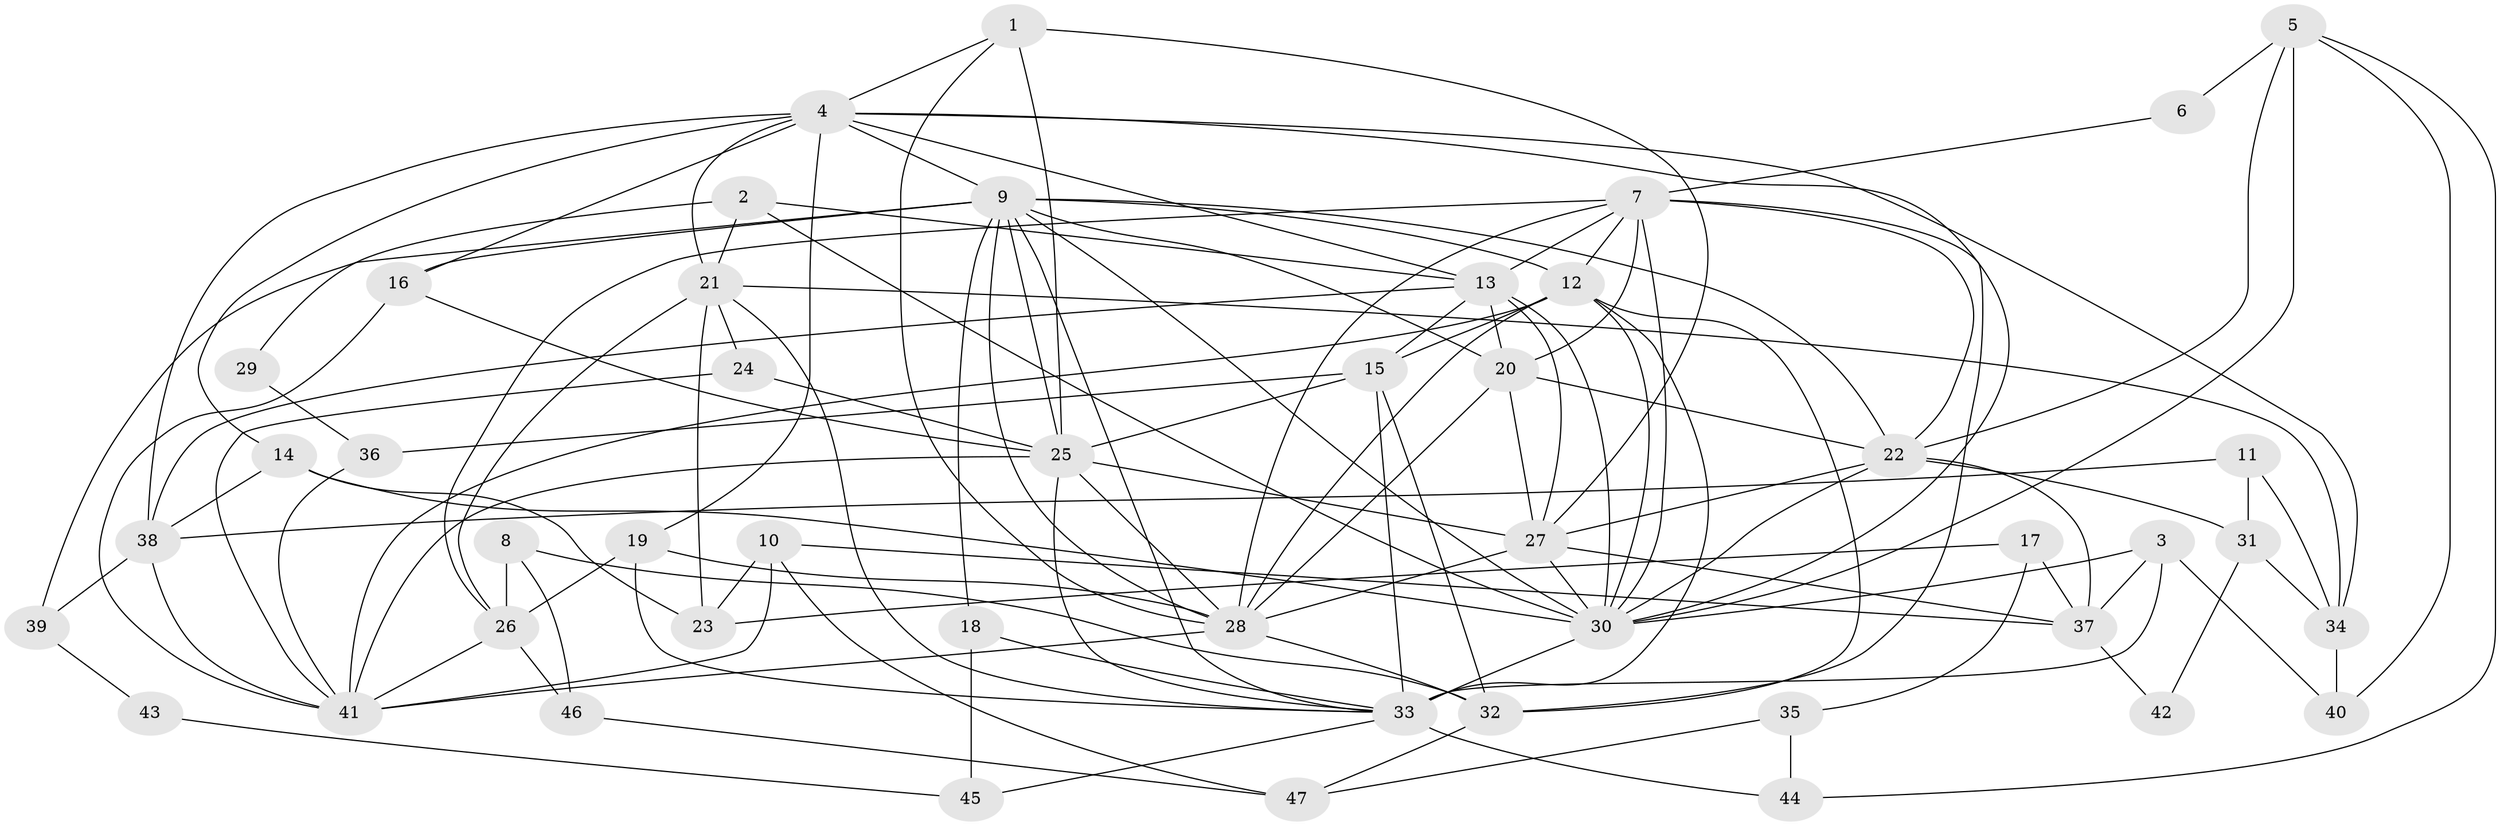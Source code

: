 // original degree distribution, {4: 0.3010752688172043, 6: 0.06451612903225806, 5: 0.1827956989247312, 2: 0.07526881720430108, 3: 0.3225806451612903, 7: 0.053763440860215055}
// Generated by graph-tools (version 1.1) at 2025/36/03/09/25 02:36:19]
// undirected, 47 vertices, 125 edges
graph export_dot {
graph [start="1"]
  node [color=gray90,style=filled];
  1;
  2;
  3;
  4;
  5;
  6;
  7;
  8;
  9;
  10;
  11;
  12;
  13;
  14;
  15;
  16;
  17;
  18;
  19;
  20;
  21;
  22;
  23;
  24;
  25;
  26;
  27;
  28;
  29;
  30;
  31;
  32;
  33;
  34;
  35;
  36;
  37;
  38;
  39;
  40;
  41;
  42;
  43;
  44;
  45;
  46;
  47;
  1 -- 4 [weight=1.0];
  1 -- 25 [weight=1.0];
  1 -- 27 [weight=1.0];
  1 -- 28 [weight=1.0];
  2 -- 13 [weight=1.0];
  2 -- 21 [weight=1.0];
  2 -- 29 [weight=1.0];
  2 -- 30 [weight=1.0];
  3 -- 30 [weight=1.0];
  3 -- 33 [weight=1.0];
  3 -- 37 [weight=1.0];
  3 -- 40 [weight=1.0];
  4 -- 9 [weight=1.0];
  4 -- 13 [weight=1.0];
  4 -- 14 [weight=1.0];
  4 -- 16 [weight=2.0];
  4 -- 19 [weight=1.0];
  4 -- 21 [weight=1.0];
  4 -- 30 [weight=2.0];
  4 -- 34 [weight=1.0];
  4 -- 38 [weight=1.0];
  5 -- 6 [weight=1.0];
  5 -- 22 [weight=1.0];
  5 -- 30 [weight=1.0];
  5 -- 40 [weight=1.0];
  5 -- 44 [weight=1.0];
  6 -- 7 [weight=1.0];
  7 -- 12 [weight=1.0];
  7 -- 13 [weight=1.0];
  7 -- 20 [weight=3.0];
  7 -- 22 [weight=1.0];
  7 -- 26 [weight=1.0];
  7 -- 28 [weight=1.0];
  7 -- 30 [weight=1.0];
  7 -- 32 [weight=2.0];
  8 -- 26 [weight=1.0];
  8 -- 32 [weight=1.0];
  8 -- 46 [weight=1.0];
  9 -- 12 [weight=1.0];
  9 -- 16 [weight=1.0];
  9 -- 18 [weight=1.0];
  9 -- 20 [weight=1.0];
  9 -- 22 [weight=1.0];
  9 -- 25 [weight=1.0];
  9 -- 28 [weight=2.0];
  9 -- 30 [weight=1.0];
  9 -- 33 [weight=1.0];
  9 -- 39 [weight=1.0];
  10 -- 23 [weight=1.0];
  10 -- 37 [weight=1.0];
  10 -- 41 [weight=1.0];
  10 -- 47 [weight=1.0];
  11 -- 31 [weight=1.0];
  11 -- 34 [weight=1.0];
  11 -- 38 [weight=1.0];
  12 -- 15 [weight=1.0];
  12 -- 28 [weight=1.0];
  12 -- 30 [weight=1.0];
  12 -- 32 [weight=1.0];
  12 -- 33 [weight=1.0];
  12 -- 41 [weight=1.0];
  13 -- 15 [weight=1.0];
  13 -- 20 [weight=2.0];
  13 -- 27 [weight=1.0];
  13 -- 30 [weight=2.0];
  13 -- 38 [weight=1.0];
  14 -- 23 [weight=1.0];
  14 -- 30 [weight=1.0];
  14 -- 38 [weight=1.0];
  15 -- 25 [weight=1.0];
  15 -- 32 [weight=1.0];
  15 -- 33 [weight=1.0];
  15 -- 36 [weight=1.0];
  16 -- 25 [weight=1.0];
  16 -- 41 [weight=1.0];
  17 -- 23 [weight=1.0];
  17 -- 35 [weight=1.0];
  17 -- 37 [weight=1.0];
  18 -- 33 [weight=1.0];
  18 -- 45 [weight=1.0];
  19 -- 26 [weight=1.0];
  19 -- 28 [weight=1.0];
  19 -- 33 [weight=1.0];
  20 -- 22 [weight=1.0];
  20 -- 27 [weight=1.0];
  20 -- 28 [weight=2.0];
  21 -- 23 [weight=1.0];
  21 -- 24 [weight=1.0];
  21 -- 26 [weight=2.0];
  21 -- 33 [weight=1.0];
  21 -- 34 [weight=1.0];
  22 -- 27 [weight=1.0];
  22 -- 30 [weight=1.0];
  22 -- 31 [weight=1.0];
  22 -- 37 [weight=1.0];
  24 -- 25 [weight=1.0];
  24 -- 41 [weight=1.0];
  25 -- 27 [weight=1.0];
  25 -- 28 [weight=1.0];
  25 -- 33 [weight=1.0];
  25 -- 41 [weight=1.0];
  26 -- 41 [weight=1.0];
  26 -- 46 [weight=1.0];
  27 -- 28 [weight=1.0];
  27 -- 30 [weight=1.0];
  27 -- 37 [weight=1.0];
  28 -- 32 [weight=1.0];
  28 -- 41 [weight=1.0];
  29 -- 36 [weight=1.0];
  30 -- 33 [weight=3.0];
  31 -- 34 [weight=1.0];
  31 -- 42 [weight=1.0];
  32 -- 47 [weight=1.0];
  33 -- 44 [weight=1.0];
  33 -- 45 [weight=1.0];
  34 -- 40 [weight=1.0];
  35 -- 44 [weight=1.0];
  35 -- 47 [weight=1.0];
  36 -- 41 [weight=1.0];
  37 -- 42 [weight=1.0];
  38 -- 39 [weight=1.0];
  38 -- 41 [weight=1.0];
  39 -- 43 [weight=1.0];
  43 -- 45 [weight=1.0];
  46 -- 47 [weight=1.0];
}
